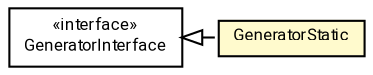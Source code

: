 #!/usr/local/bin/dot
#
# Class diagram 
# Generated by UMLGraph version R5_7_2-60-g0e99a6 (http://www.spinellis.gr/umlgraph/)
#

digraph G {
	graph [fontnames="svg"]
	edge [fontname="Roboto",fontsize=7,labelfontname="Roboto",labelfontsize=7,color="black"];
	node [fontname="Roboto",fontcolor="black",fontsize=8,shape=plaintext,margin=0,width=0,height=0];
	nodesep=0.15;
	ranksep=0.25;
	rankdir=LR;
	// de.lmu.ifi.dbs.elki.data.synthetic.bymodel.GeneratorStatic
	c4752632 [label=<<table title="de.lmu.ifi.dbs.elki.data.synthetic.bymodel.GeneratorStatic" border="0" cellborder="1" cellspacing="0" cellpadding="2" bgcolor="lemonChiffon" href="GeneratorStatic.html" target="_parent">
		<tr><td><table border="0" cellspacing="0" cellpadding="1">
		<tr><td align="center" balign="center"> <font face="Roboto">GeneratorStatic</font> </td></tr>
		</table></td></tr>
		</table>>, URL="GeneratorStatic.html"];
	// de.lmu.ifi.dbs.elki.data.synthetic.bymodel.GeneratorInterface
	c4752640 [label=<<table title="de.lmu.ifi.dbs.elki.data.synthetic.bymodel.GeneratorInterface" border="0" cellborder="1" cellspacing="0" cellpadding="2" href="GeneratorInterface.html" target="_parent">
		<tr><td><table border="0" cellspacing="0" cellpadding="1">
		<tr><td align="center" balign="center"> &#171;interface&#187; </td></tr>
		<tr><td align="center" balign="center"> <font face="Roboto">GeneratorInterface</font> </td></tr>
		</table></td></tr>
		</table>>, URL="GeneratorInterface.html"];
	// de.lmu.ifi.dbs.elki.data.synthetic.bymodel.GeneratorStatic implements de.lmu.ifi.dbs.elki.data.synthetic.bymodel.GeneratorInterface
	c4752640 -> c4752632 [arrowtail=empty,style=dashed,dir=back,weight=9];
}

